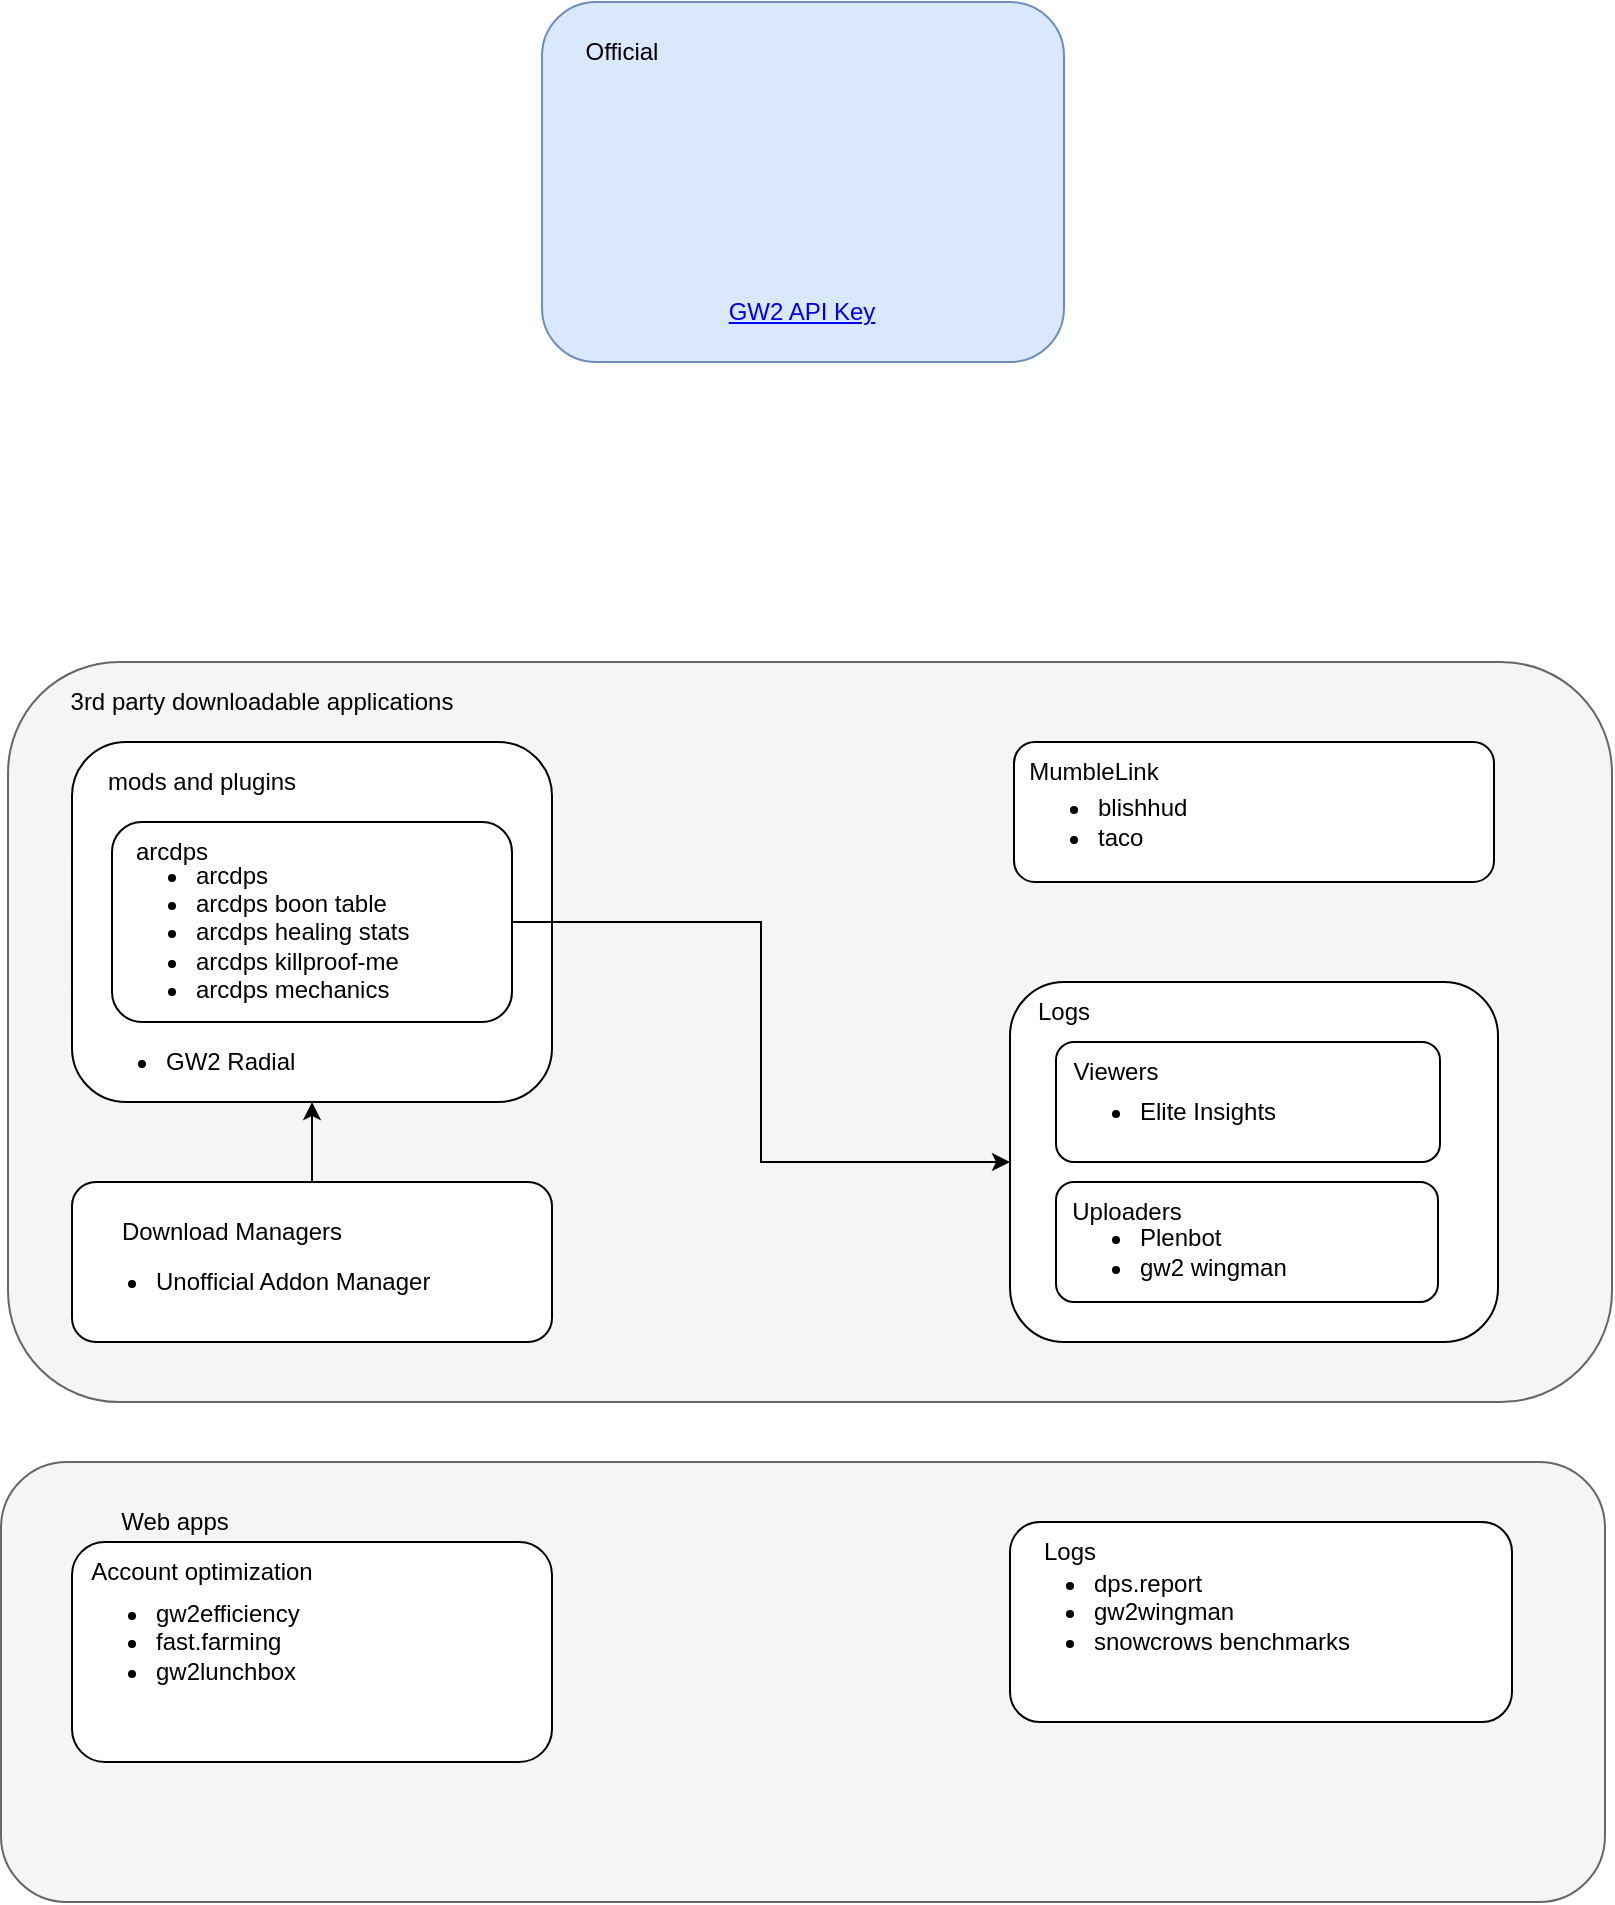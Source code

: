 <mxfile version="21.2.9" type="github">
  <diagram name="Overview" id="NfcyxsMAp8oJkiD7tQFO">
    <mxGraphModel dx="1359" dy="839" grid="1" gridSize="10" guides="1" tooltips="1" connect="1" arrows="1" fold="1" page="1" pageScale="1" pageWidth="850" pageHeight="1100" math="0" shadow="0">
      <root>
        <mxCell id="0" />
        <mxCell id="1" parent="0" />
        <mxCell id="tnSydGiNR0952dzmjaRM-5" value="" style="rounded=1;whiteSpace=wrap;html=1;fillColor=#dae8fc;strokeColor=#6c8ebf;" vertex="1" parent="1">
          <mxGeometry x="295" y="20" width="261" height="180" as="geometry" />
        </mxCell>
        <mxCell id="tnSydGiNR0952dzmjaRM-1" value="" style="shape=image;imageAspect=0;aspect=fixed;verticalLabelPosition=bottom;verticalAlign=top;image=https://wiki.guildwars2.com/images/d/df/GW2Logo_new.png;" vertex="1" parent="1">
          <mxGeometry x="339" y="40" width="158.01" height="110" as="geometry" />
        </mxCell>
        <mxCell id="tnSydGiNR0952dzmjaRM-4" value="&lt;a href=&quot;https://account.arena.net/applications&quot;&gt;GW2 API Key&lt;/a&gt;" style="text;strokeColor=none;align=center;fillColor=none;html=1;verticalAlign=middle;whiteSpace=wrap;rounded=0;" vertex="1" parent="1">
          <mxGeometry x="370" y="160" width="110" height="30" as="geometry" />
        </mxCell>
        <mxCell id="tnSydGiNR0952dzmjaRM-6" value="Official" style="text;strokeColor=none;align=center;fillColor=none;html=1;verticalAlign=middle;whiteSpace=wrap;rounded=0;" vertex="1" parent="1">
          <mxGeometry x="305" y="30" width="60" height="30" as="geometry" />
        </mxCell>
        <mxCell id="tnSydGiNR0952dzmjaRM-7" value="" style="rounded=1;whiteSpace=wrap;html=1;fillColor=#f5f5f5;strokeColor=#666666;fontColor=#333333;" vertex="1" parent="1">
          <mxGeometry x="28.01" y="350" width="801.99" height="370" as="geometry" />
        </mxCell>
        <mxCell id="tnSydGiNR0952dzmjaRM-8" value="" style="rounded=1;whiteSpace=wrap;html=1;" vertex="1" parent="1">
          <mxGeometry x="60" y="390" width="240" height="180" as="geometry" />
        </mxCell>
        <mxCell id="tnSydGiNR0952dzmjaRM-9" value="3rd party downloadable applications" style="text;strokeColor=none;align=center;fillColor=none;html=1;verticalAlign=middle;whiteSpace=wrap;rounded=0;" vertex="1" parent="1">
          <mxGeometry x="50" y="360" width="210" height="20" as="geometry" />
        </mxCell>
        <mxCell id="tnSydGiNR0952dzmjaRM-33" style="edgeStyle=orthogonalEdgeStyle;rounded=0;orthogonalLoop=1;jettySize=auto;html=1;exitX=1;exitY=0.5;exitDx=0;exitDy=0;entryX=0;entryY=0.5;entryDx=0;entryDy=0;" edge="1" parent="1" source="tnSydGiNR0952dzmjaRM-10" target="tnSydGiNR0952dzmjaRM-20">
          <mxGeometry relative="1" as="geometry" />
        </mxCell>
        <mxCell id="tnSydGiNR0952dzmjaRM-10" value="" style="rounded=1;whiteSpace=wrap;html=1;" vertex="1" parent="1">
          <mxGeometry x="80" y="430" width="200" height="100" as="geometry" />
        </mxCell>
        <mxCell id="tnSydGiNR0952dzmjaRM-11" value="mods and plugins" style="text;strokeColor=none;align=center;fillColor=none;html=1;verticalAlign=middle;whiteSpace=wrap;rounded=0;" vertex="1" parent="1">
          <mxGeometry x="60" y="390" width="130" height="40" as="geometry" />
        </mxCell>
        <mxCell id="tnSydGiNR0952dzmjaRM-12" value="arcdps" style="text;strokeColor=none;align=center;fillColor=none;html=1;verticalAlign=middle;whiteSpace=wrap;rounded=0;" vertex="1" parent="1">
          <mxGeometry x="80" y="430" width="60" height="30" as="geometry" />
        </mxCell>
        <mxCell id="tnSydGiNR0952dzmjaRM-13" value="&lt;ul&gt;&lt;li&gt;arcdps&lt;/li&gt;&lt;li&gt;arcdps boon table&lt;/li&gt;&lt;li&gt;arcdps healing stats&lt;/li&gt;&lt;li&gt;arcdps killproof-me&lt;/li&gt;&lt;li&gt;arcdps mechanics&lt;/li&gt;&lt;/ul&gt;" style="text;strokeColor=none;align=left;fillColor=none;html=1;verticalAlign=middle;whiteSpace=wrap;rounded=0;" vertex="1" parent="1">
          <mxGeometry x="80" y="450" width="160" height="70" as="geometry" />
        </mxCell>
        <mxCell id="tnSydGiNR0952dzmjaRM-14" value="&lt;ul&gt;&lt;li&gt;GW2 Radial&lt;/li&gt;&lt;/ul&gt;" style="text;strokeColor=none;align=left;fillColor=none;html=1;verticalAlign=middle;whiteSpace=wrap;rounded=0;" vertex="1" parent="1">
          <mxGeometry x="65" y="535" width="120" height="30" as="geometry" />
        </mxCell>
        <mxCell id="tnSydGiNR0952dzmjaRM-17" value="" style="rounded=1;whiteSpace=wrap;html=1;" vertex="1" parent="1">
          <mxGeometry x="531" y="390" width="240" height="70" as="geometry" />
        </mxCell>
        <mxCell id="tnSydGiNR0952dzmjaRM-18" value="MumbleLink" style="text;strokeColor=none;align=center;fillColor=none;html=1;verticalAlign=middle;whiteSpace=wrap;rounded=0;" vertex="1" parent="1">
          <mxGeometry x="531" y="390" width="80" height="30" as="geometry" />
        </mxCell>
        <mxCell id="tnSydGiNR0952dzmjaRM-19" value="&lt;ul&gt;&lt;li&gt;blishhud&lt;/li&gt;&lt;li&gt;taco&lt;/li&gt;&lt;/ul&gt;" style="text;strokeColor=none;align=left;fillColor=none;html=1;verticalAlign=middle;whiteSpace=wrap;rounded=0;" vertex="1" parent="1">
          <mxGeometry x="531" y="415" width="110" height="30" as="geometry" />
        </mxCell>
        <mxCell id="tnSydGiNR0952dzmjaRM-20" value="" style="rounded=1;whiteSpace=wrap;html=1;align=left;" vertex="1" parent="1">
          <mxGeometry x="529" y="510" width="244" height="180" as="geometry" />
        </mxCell>
        <mxCell id="tnSydGiNR0952dzmjaRM-34" style="edgeStyle=orthogonalEdgeStyle;rounded=0;orthogonalLoop=1;jettySize=auto;html=1;exitX=0.5;exitY=0;exitDx=0;exitDy=0;entryX=0.5;entryY=1;entryDx=0;entryDy=0;" edge="1" parent="1" source="tnSydGiNR0952dzmjaRM-21" target="tnSydGiNR0952dzmjaRM-8">
          <mxGeometry relative="1" as="geometry" />
        </mxCell>
        <mxCell id="tnSydGiNR0952dzmjaRM-21" value="" style="rounded=1;whiteSpace=wrap;html=1;align=left;" vertex="1" parent="1">
          <mxGeometry x="60" y="610" width="240" height="80" as="geometry" />
        </mxCell>
        <mxCell id="tnSydGiNR0952dzmjaRM-22" value="Download Managers" style="text;strokeColor=none;align=center;fillColor=none;html=1;verticalAlign=middle;whiteSpace=wrap;rounded=0;" vertex="1" parent="1">
          <mxGeometry x="75" y="620" width="130" height="30" as="geometry" />
        </mxCell>
        <mxCell id="tnSydGiNR0952dzmjaRM-23" value="&lt;ul&gt;&lt;li&gt;Unofficial Addon Manager&lt;/li&gt;&lt;/ul&gt;" style="text;strokeColor=none;align=left;fillColor=none;html=1;verticalAlign=middle;whiteSpace=wrap;rounded=0;" vertex="1" parent="1">
          <mxGeometry x="60" y="640" width="185" height="40" as="geometry" />
        </mxCell>
        <mxCell id="tnSydGiNR0952dzmjaRM-24" value="Logs" style="text;strokeColor=none;align=center;fillColor=none;html=1;verticalAlign=middle;whiteSpace=wrap;rounded=0;" vertex="1" parent="1">
          <mxGeometry x="529" y="510" width="54" height="30" as="geometry" />
        </mxCell>
        <mxCell id="tnSydGiNR0952dzmjaRM-26" value="" style="rounded=1;whiteSpace=wrap;html=1;align=left;" vertex="1" parent="1">
          <mxGeometry x="552" y="540" width="192" height="60" as="geometry" />
        </mxCell>
        <mxCell id="tnSydGiNR0952dzmjaRM-25" value="&lt;ul&gt;&lt;li&gt;Elite Insights&lt;/li&gt;&lt;/ul&gt;" style="text;strokeColor=none;align=left;fillColor=none;html=1;verticalAlign=middle;whiteSpace=wrap;rounded=0;" vertex="1" parent="1">
          <mxGeometry x="552" y="560" width="120" height="30" as="geometry" />
        </mxCell>
        <mxCell id="tnSydGiNR0952dzmjaRM-28" value="Viewers" style="text;strokeColor=none;align=center;fillColor=none;html=1;verticalAlign=middle;whiteSpace=wrap;rounded=0;" vertex="1" parent="1">
          <mxGeometry x="552" y="540" width="60" height="30" as="geometry" />
        </mxCell>
        <mxCell id="tnSydGiNR0952dzmjaRM-29" value="" style="rounded=1;whiteSpace=wrap;html=1;" vertex="1" parent="1">
          <mxGeometry x="552" y="610" width="191" height="60" as="geometry" />
        </mxCell>
        <mxCell id="tnSydGiNR0952dzmjaRM-30" value="Uploaders" style="text;strokeColor=none;align=center;fillColor=none;html=1;verticalAlign=middle;whiteSpace=wrap;rounded=0;" vertex="1" parent="1">
          <mxGeometry x="552" y="610" width="71" height="30" as="geometry" />
        </mxCell>
        <mxCell id="tnSydGiNR0952dzmjaRM-31" value="&lt;ul&gt;&lt;li&gt;Plenbot&lt;/li&gt;&lt;li&gt;gw2 wingman&lt;/li&gt;&lt;/ul&gt;" style="text;strokeColor=none;align=left;fillColor=none;html=1;verticalAlign=middle;whiteSpace=wrap;rounded=0;" vertex="1" parent="1">
          <mxGeometry x="552" y="630" width="151" height="30" as="geometry" />
        </mxCell>
        <mxCell id="tnSydGiNR0952dzmjaRM-36" value="" style="rounded=1;whiteSpace=wrap;html=1;fillColor=#f5f5f5;strokeColor=#666666;fontColor=#333333;" vertex="1" parent="1">
          <mxGeometry x="24.5" y="750" width="801.99" height="220" as="geometry" />
        </mxCell>
        <mxCell id="tnSydGiNR0952dzmjaRM-37" value="Web apps" style="text;strokeColor=none;align=center;fillColor=none;html=1;verticalAlign=middle;whiteSpace=wrap;rounded=0;" vertex="1" parent="1">
          <mxGeometry x="60" y="770" width="102.5" height="20" as="geometry" />
        </mxCell>
        <mxCell id="tnSydGiNR0952dzmjaRM-38" value="" style="rounded=1;whiteSpace=wrap;html=1;" vertex="1" parent="1">
          <mxGeometry x="529" y="780" width="251" height="100" as="geometry" />
        </mxCell>
        <mxCell id="tnSydGiNR0952dzmjaRM-39" value="Logs" style="text;strokeColor=none;align=center;fillColor=none;html=1;verticalAlign=middle;whiteSpace=wrap;rounded=0;" vertex="1" parent="1">
          <mxGeometry x="529" y="780" width="60" height="30" as="geometry" />
        </mxCell>
        <mxCell id="tnSydGiNR0952dzmjaRM-41" value="&lt;ul&gt;&lt;li&gt;dps.report&lt;/li&gt;&lt;li&gt;gw2wingman&lt;/li&gt;&lt;li&gt;snowcrows benchmarks&lt;/li&gt;&lt;/ul&gt;" style="text;strokeColor=none;align=left;fillColor=none;html=1;verticalAlign=middle;whiteSpace=wrap;rounded=0;" vertex="1" parent="1">
          <mxGeometry x="529" y="810" width="181" height="30" as="geometry" />
        </mxCell>
        <mxCell id="tnSydGiNR0952dzmjaRM-42" value="" style="rounded=1;whiteSpace=wrap;html=1;" vertex="1" parent="1">
          <mxGeometry x="60" y="790" width="240" height="110" as="geometry" />
        </mxCell>
        <mxCell id="tnSydGiNR0952dzmjaRM-43" value="Account optimization" style="text;strokeColor=none;align=center;fillColor=none;html=1;verticalAlign=middle;whiteSpace=wrap;rounded=0;" vertex="1" parent="1">
          <mxGeometry x="60" y="790" width="130" height="30" as="geometry" />
        </mxCell>
        <mxCell id="tnSydGiNR0952dzmjaRM-44" value="&lt;ul&gt;&lt;li&gt;gw2efficiency&lt;/li&gt;&lt;li&gt;fast.farming&lt;/li&gt;&lt;li&gt;gw2lunchbox&lt;/li&gt;&lt;/ul&gt;" style="text;strokeColor=none;align=left;fillColor=none;html=1;verticalAlign=middle;whiteSpace=wrap;rounded=0;" vertex="1" parent="1">
          <mxGeometry x="60" y="820" width="130" height="40" as="geometry" />
        </mxCell>
      </root>
    </mxGraphModel>
  </diagram>
</mxfile>
